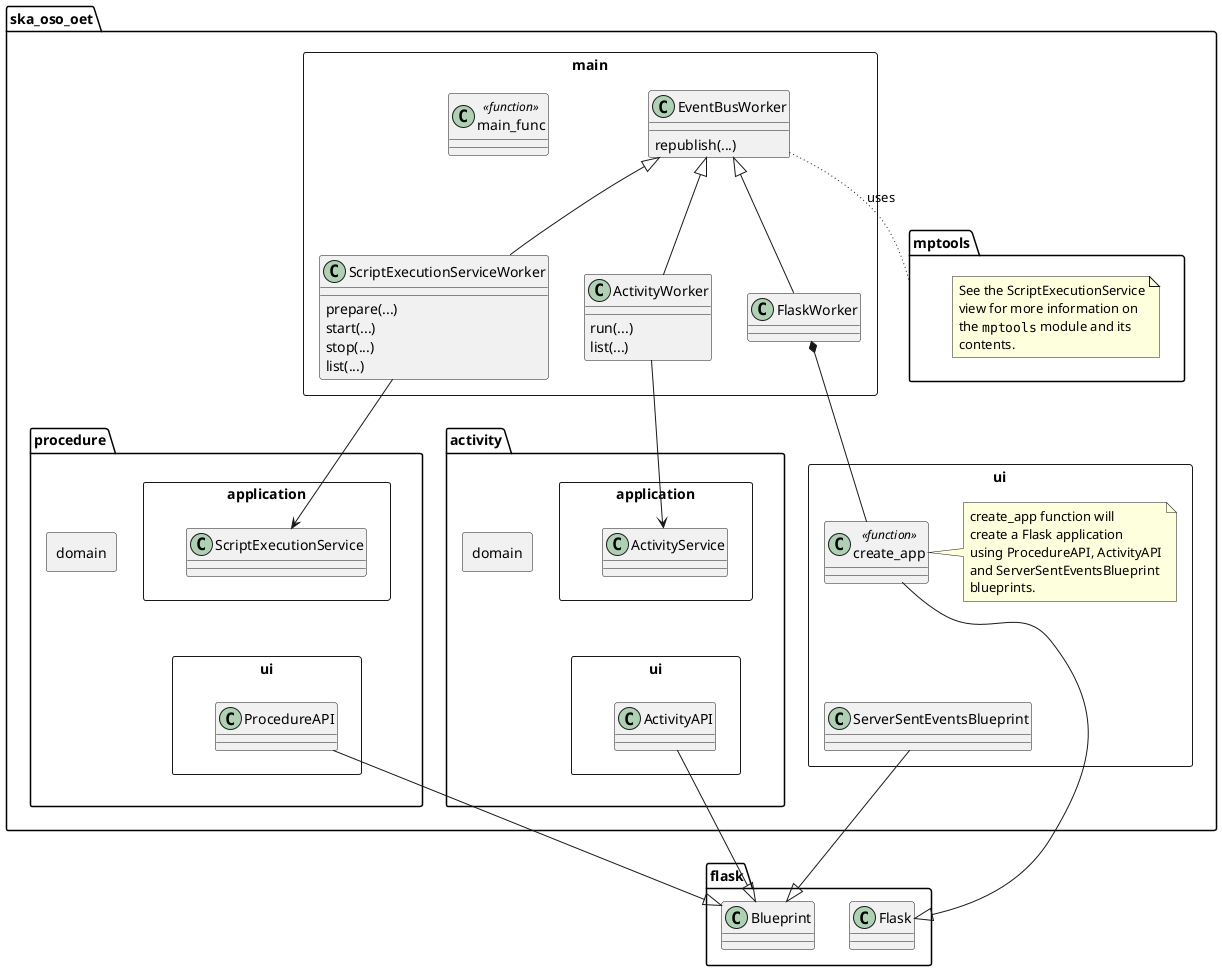 @startuml
'https://plantuml.com/class-diagram

package ska_oso_oet {

    package mptools {
        note as mptools_note
        See the ScriptExecutionService
        view for more information on
        the ""mptools"" module and its
        contents.
        end note
    }

    package main <<Rectangle>> {
        class ScriptExecutionServiceWorker {
            prepare(...)
            start(...)
            stop(...)
            list(...)
        }

        class ActivityWorker {
            run(...)
            list(...)
        }

        class FlaskWorker {
        }

        class EventBusWorker {
            republish(...)
        }

        class main_func <<function>>

        ScriptExecutionServiceWorker -up-|> EventBusWorker
        FlaskWorker -up-|> EventBusWorker
        ActivityWorker -up-|> EventBusWorker
    }

    package ui <<Rectangle>> {
        class create_app <<function>>
        class ServerSentEventsBlueprint

        note as app_note
        create_app function will
        create a Flask application
        using ProcedureAPI, ActivityAPI
        and ServerSentEventsBlueprint
        blueprints.
        end note

        app_note -left- create_app
    }

    FlaskWorker *-- create_app

    package procedure {

        package ui as procedure_ui <<Rectangle>> {
            class ProcedureAPI
        }

        package application as procedure_application <<Rectangle>> {
            class ScriptExecutionService
        }

        package domain as procedure_domain <<Rectangle>> {
        }
        ScriptExecutionServiceWorker --> ScriptExecutionService

    }

    package activity {
        package ui as activity_ui <<Rectangle>> {
            class ActivityAPI
        }

        package application as activity_application <<Rectangle>> {
            class ActivityService
        }

        package domain as activity_domain <<Rectangle>> {
        }
        ActivityWorker --> ActivityService
    }
}

package flask {
    class Flask
    class Blueprint
}

create_app --|> Flask
ServerSentEventsBlueprint --|> Blueprint
ActivityAPI --|> Blueprint
ProcedureAPI --|> Blueprint

EventBusWorker -[dotted]- mptools: uses

procedure_application -down[hidden]- procedure_ui
activity_application -down[hidden]- activity_ui
create_app -down[hidden]- ServerSentEventsBlueprint

@enduml
